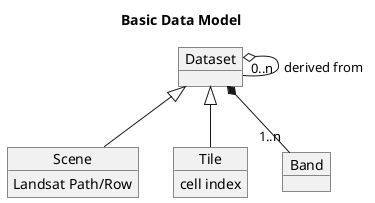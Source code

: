 @startuml

title Basic Data Model

object Dataset

object Scene
Scene : Landsat Path/Row

object Tile
Tile : cell index

object Band

Dataset o-- "0..n" Dataset : derived from

Dataset <|-- Scene
Dataset <|-- Tile

Dataset *-- "1..n" Band

@enduml
